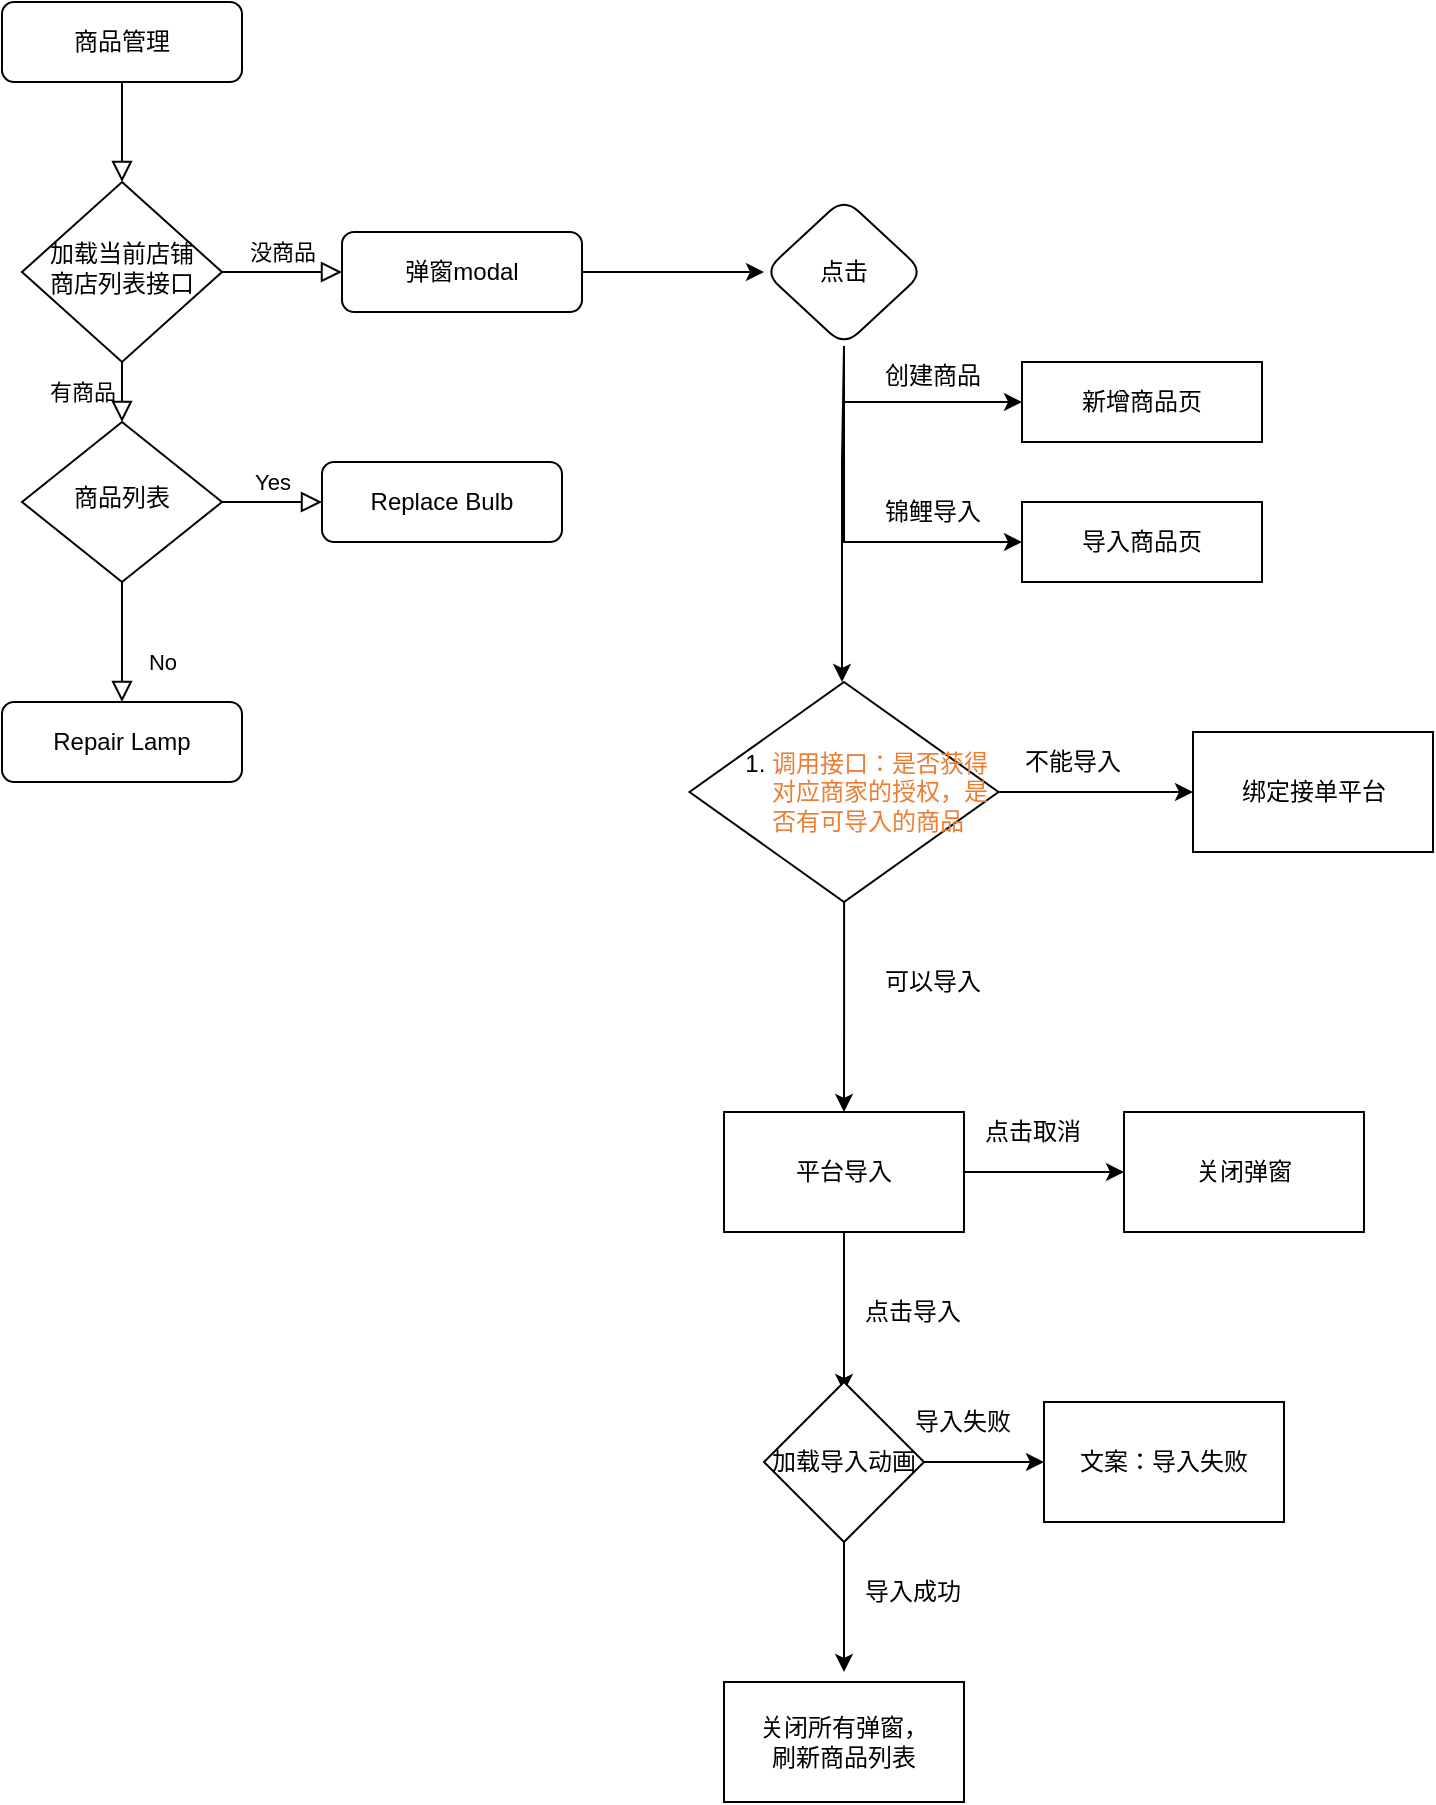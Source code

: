 <mxfile version="20.2.2" type="github">
  <diagram id="C5RBs43oDa-KdzZeNtuy" name="Page-1">
    <mxGraphModel dx="918" dy="584" grid="1" gridSize="10" guides="1" tooltips="1" connect="1" arrows="1" fold="1" page="1" pageScale="1" pageWidth="827" pageHeight="1169" math="0" shadow="0">
      <root>
        <mxCell id="WIyWlLk6GJQsqaUBKTNV-0" />
        <mxCell id="WIyWlLk6GJQsqaUBKTNV-1" parent="WIyWlLk6GJQsqaUBKTNV-0" />
        <mxCell id="WIyWlLk6GJQsqaUBKTNV-2" value="" style="rounded=0;html=1;jettySize=auto;orthogonalLoop=1;fontSize=11;endArrow=block;endFill=0;endSize=8;strokeWidth=1;shadow=0;labelBackgroundColor=none;edgeStyle=orthogonalEdgeStyle;" parent="WIyWlLk6GJQsqaUBKTNV-1" source="WIyWlLk6GJQsqaUBKTNV-3" target="WIyWlLk6GJQsqaUBKTNV-6" edge="1">
          <mxGeometry relative="1" as="geometry" />
        </mxCell>
        <mxCell id="WIyWlLk6GJQsqaUBKTNV-3" value="商品管理" style="rounded=1;whiteSpace=wrap;html=1;fontSize=12;glass=0;strokeWidth=1;shadow=0;" parent="WIyWlLk6GJQsqaUBKTNV-1" vertex="1">
          <mxGeometry x="160" y="80" width="120" height="40" as="geometry" />
        </mxCell>
        <mxCell id="WIyWlLk6GJQsqaUBKTNV-4" value="有商品" style="rounded=0;html=1;jettySize=auto;orthogonalLoop=1;fontSize=11;endArrow=block;endFill=0;endSize=8;strokeWidth=1;shadow=0;labelBackgroundColor=none;edgeStyle=orthogonalEdgeStyle;" parent="WIyWlLk6GJQsqaUBKTNV-1" source="WIyWlLk6GJQsqaUBKTNV-6" target="WIyWlLk6GJQsqaUBKTNV-10" edge="1">
          <mxGeometry y="20" relative="1" as="geometry">
            <mxPoint as="offset" />
          </mxGeometry>
        </mxCell>
        <mxCell id="WIyWlLk6GJQsqaUBKTNV-5" value="没商品" style="edgeStyle=orthogonalEdgeStyle;rounded=0;html=1;jettySize=auto;orthogonalLoop=1;fontSize=11;endArrow=block;endFill=0;endSize=8;strokeWidth=1;shadow=0;labelBackgroundColor=none;" parent="WIyWlLk6GJQsqaUBKTNV-1" source="WIyWlLk6GJQsqaUBKTNV-6" target="WIyWlLk6GJQsqaUBKTNV-7" edge="1">
          <mxGeometry y="10" relative="1" as="geometry">
            <mxPoint as="offset" />
          </mxGeometry>
        </mxCell>
        <mxCell id="WIyWlLk6GJQsqaUBKTNV-6" value="加载当前店铺&lt;br&gt;商店列表接口" style="rhombus;whiteSpace=wrap;html=1;shadow=0;fontFamily=Helvetica;fontSize=12;align=center;strokeWidth=1;spacing=6;spacingTop=-4;" parent="WIyWlLk6GJQsqaUBKTNV-1" vertex="1">
          <mxGeometry x="170" y="170" width="100" height="90" as="geometry" />
        </mxCell>
        <mxCell id="lRUitn5sRMCQOZMyPuqV-1" value="" style="edgeStyle=orthogonalEdgeStyle;rounded=0;orthogonalLoop=1;jettySize=auto;html=1;" edge="1" parent="WIyWlLk6GJQsqaUBKTNV-1" source="WIyWlLk6GJQsqaUBKTNV-7" target="lRUitn5sRMCQOZMyPuqV-0">
          <mxGeometry relative="1" as="geometry" />
        </mxCell>
        <mxCell id="WIyWlLk6GJQsqaUBKTNV-7" value="弹窗modal" style="rounded=1;whiteSpace=wrap;html=1;fontSize=12;glass=0;strokeWidth=1;shadow=0;" parent="WIyWlLk6GJQsqaUBKTNV-1" vertex="1">
          <mxGeometry x="330" y="195" width="120" height="40" as="geometry" />
        </mxCell>
        <mxCell id="WIyWlLk6GJQsqaUBKTNV-8" value="No" style="rounded=0;html=1;jettySize=auto;orthogonalLoop=1;fontSize=11;endArrow=block;endFill=0;endSize=8;strokeWidth=1;shadow=0;labelBackgroundColor=none;edgeStyle=orthogonalEdgeStyle;" parent="WIyWlLk6GJQsqaUBKTNV-1" source="WIyWlLk6GJQsqaUBKTNV-10" target="WIyWlLk6GJQsqaUBKTNV-11" edge="1">
          <mxGeometry x="0.333" y="20" relative="1" as="geometry">
            <mxPoint as="offset" />
          </mxGeometry>
        </mxCell>
        <mxCell id="WIyWlLk6GJQsqaUBKTNV-9" value="Yes" style="edgeStyle=orthogonalEdgeStyle;rounded=0;html=1;jettySize=auto;orthogonalLoop=1;fontSize=11;endArrow=block;endFill=0;endSize=8;strokeWidth=1;shadow=0;labelBackgroundColor=none;" parent="WIyWlLk6GJQsqaUBKTNV-1" source="WIyWlLk6GJQsqaUBKTNV-10" target="WIyWlLk6GJQsqaUBKTNV-12" edge="1">
          <mxGeometry y="10" relative="1" as="geometry">
            <mxPoint as="offset" />
          </mxGeometry>
        </mxCell>
        <mxCell id="WIyWlLk6GJQsqaUBKTNV-10" value="商品列表" style="rhombus;whiteSpace=wrap;html=1;shadow=0;fontFamily=Helvetica;fontSize=12;align=center;strokeWidth=1;spacing=6;spacingTop=-4;" parent="WIyWlLk6GJQsqaUBKTNV-1" vertex="1">
          <mxGeometry x="170" y="290" width="100" height="80" as="geometry" />
        </mxCell>
        <mxCell id="WIyWlLk6GJQsqaUBKTNV-11" value="Repair Lamp" style="rounded=1;whiteSpace=wrap;html=1;fontSize=12;glass=0;strokeWidth=1;shadow=0;" parent="WIyWlLk6GJQsqaUBKTNV-1" vertex="1">
          <mxGeometry x="160" y="430" width="120" height="40" as="geometry" />
        </mxCell>
        <mxCell id="WIyWlLk6GJQsqaUBKTNV-12" value="Replace Bulb" style="rounded=1;whiteSpace=wrap;html=1;fontSize=12;glass=0;strokeWidth=1;shadow=0;" parent="WIyWlLk6GJQsqaUBKTNV-1" vertex="1">
          <mxGeometry x="320" y="310" width="120" height="40" as="geometry" />
        </mxCell>
        <mxCell id="lRUitn5sRMCQOZMyPuqV-9" style="edgeStyle=none;rounded=0;orthogonalLoop=1;jettySize=auto;html=1;exitX=0.5;exitY=1;exitDx=0;exitDy=0;entryX=0.5;entryY=0;entryDx=0;entryDy=0;" edge="1" parent="WIyWlLk6GJQsqaUBKTNV-1" source="lRUitn5sRMCQOZMyPuqV-0">
          <mxGeometry relative="1" as="geometry">
            <mxPoint x="580" y="420" as="targetPoint" />
            <Array as="points">
              <mxPoint x="580" y="310" />
            </Array>
          </mxGeometry>
        </mxCell>
        <mxCell id="lRUitn5sRMCQOZMyPuqV-17" style="edgeStyle=orthogonalEdgeStyle;rounded=0;orthogonalLoop=1;jettySize=auto;html=1;exitX=0.5;exitY=1;exitDx=0;exitDy=0;entryX=0;entryY=0.5;entryDx=0;entryDy=0;" edge="1" parent="WIyWlLk6GJQsqaUBKTNV-1" source="lRUitn5sRMCQOZMyPuqV-0" target="lRUitn5sRMCQOZMyPuqV-14">
          <mxGeometry relative="1" as="geometry" />
        </mxCell>
        <mxCell id="lRUitn5sRMCQOZMyPuqV-19" style="edgeStyle=orthogonalEdgeStyle;rounded=0;orthogonalLoop=1;jettySize=auto;html=1;exitX=0.5;exitY=1;exitDx=0;exitDy=0;entryX=0;entryY=0.5;entryDx=0;entryDy=0;" edge="1" parent="WIyWlLk6GJQsqaUBKTNV-1" source="lRUitn5sRMCQOZMyPuqV-0" target="lRUitn5sRMCQOZMyPuqV-18">
          <mxGeometry relative="1" as="geometry" />
        </mxCell>
        <mxCell id="lRUitn5sRMCQOZMyPuqV-0" value="点击" style="rhombus;whiteSpace=wrap;html=1;rounded=1;glass=0;strokeWidth=1;shadow=0;" vertex="1" parent="WIyWlLk6GJQsqaUBKTNV-1">
          <mxGeometry x="541" y="178" width="80" height="74" as="geometry" />
        </mxCell>
        <mxCell id="lRUitn5sRMCQOZMyPuqV-11" value="创建商品" style="text;html=1;align=center;verticalAlign=middle;resizable=0;points=[];autosize=1;strokeColor=none;fillColor=none;" vertex="1" parent="WIyWlLk6GJQsqaUBKTNV-1">
          <mxGeometry x="590" y="252" width="70" height="30" as="geometry" />
        </mxCell>
        <mxCell id="lRUitn5sRMCQOZMyPuqV-14" value="新增商品页" style="whiteSpace=wrap;html=1;" vertex="1" parent="WIyWlLk6GJQsqaUBKTNV-1">
          <mxGeometry x="670" y="260" width="120" height="40" as="geometry" />
        </mxCell>
        <mxCell id="lRUitn5sRMCQOZMyPuqV-15" style="edgeStyle=orthogonalEdgeStyle;rounded=0;orthogonalLoop=1;jettySize=auto;html=1;exitX=0.5;exitY=1;exitDx=0;exitDy=0;" edge="1" parent="WIyWlLk6GJQsqaUBKTNV-1" source="lRUitn5sRMCQOZMyPuqV-14" target="lRUitn5sRMCQOZMyPuqV-14">
          <mxGeometry relative="1" as="geometry" />
        </mxCell>
        <mxCell id="lRUitn5sRMCQOZMyPuqV-18" value="导入商品页" style="whiteSpace=wrap;html=1;" vertex="1" parent="WIyWlLk6GJQsqaUBKTNV-1">
          <mxGeometry x="670" y="330" width="120" height="40" as="geometry" />
        </mxCell>
        <mxCell id="lRUitn5sRMCQOZMyPuqV-20" value="锦鲤导入" style="text;html=1;align=center;verticalAlign=middle;resizable=0;points=[];autosize=1;strokeColor=none;fillColor=none;" vertex="1" parent="WIyWlLk6GJQsqaUBKTNV-1">
          <mxGeometry x="590" y="320" width="70" height="30" as="geometry" />
        </mxCell>
        <mxCell id="lRUitn5sRMCQOZMyPuqV-23" value="" style="edgeStyle=orthogonalEdgeStyle;rounded=0;orthogonalLoop=1;jettySize=auto;html=1;" edge="1" parent="WIyWlLk6GJQsqaUBKTNV-1" source="lRUitn5sRMCQOZMyPuqV-21" target="lRUitn5sRMCQOZMyPuqV-22">
          <mxGeometry relative="1" as="geometry" />
        </mxCell>
        <mxCell id="lRUitn5sRMCQOZMyPuqV-26" value="" style="edgeStyle=orthogonalEdgeStyle;rounded=0;orthogonalLoop=1;jettySize=auto;html=1;" edge="1" parent="WIyWlLk6GJQsqaUBKTNV-1" source="lRUitn5sRMCQOZMyPuqV-21" target="lRUitn5sRMCQOZMyPuqV-25">
          <mxGeometry relative="1" as="geometry" />
        </mxCell>
        <mxCell id="lRUitn5sRMCQOZMyPuqV-21" value="&lt;article data-clipboard-cangjie=&quot;[&amp;quot;root&amp;quot;,{&amp;quot;copyFrom&amp;quot;:1179813706},[&amp;quot;p&amp;quot;,{&amp;quot;uuid&amp;quot;:&amp;quot;l3b8t54tkflup6r41&amp;quot;,&amp;quot;list&amp;quot;:{&amp;quot;listId&amp;quot;:&amp;quot;go6oheh0hr9&amp;quot;,&amp;quot;level&amp;quot;:0,&amp;quot;isOrdered&amp;quot;:true,&amp;quot;isTaskList&amp;quot;:false,&amp;quot;isChecked&amp;quot;:false,&amp;quot;listStyleType&amp;quot;:&amp;quot;DEC_LEN_LROM_P&amp;quot;,&amp;quot;symbolStyle&amp;quot;:{&amp;quot;color&amp;quot;:&amp;quot;#DFAB01&amp;quot;,&amp;quot;shd&amp;quot;:null},&amp;quot;listStyle&amp;quot;:{&amp;quot;format&amp;quot;:&amp;quot;decimal&amp;quot;,&amp;quot;text&amp;quot;:&amp;quot;%1.&amp;quot;,&amp;quot;align&amp;quot;:&amp;quot;left&amp;quot;},&amp;quot;hideSymbol&amp;quot;:false,&amp;quot;extraData&amp;quot;:{}},&amp;quot;ind&amp;quot;:{&amp;quot;left&amp;quot;:0}},[&amp;quot;span&amp;quot;,{&amp;quot;data-type&amp;quot;:&amp;quot;text&amp;quot;},[&amp;quot;span&amp;quot;,{&amp;quot;color&amp;quot;:&amp;quot;#ED7D33&amp;quot;,&amp;quot;data-type&amp;quot;:&amp;quot;leaf&amp;quot;},&amp;quot;有获得对应商家的授权，是否有可导入的商品&amp;quot;]]]]&quot; class=&quot;4ever-article&quot;&gt;&lt;ol&gt;&lt;li&gt;&lt;div style=&quot;text-align: left;&quot;&gt;&lt;span style=&quot;color:#ED7D33&quot;&gt;调用接口：是否获得对应商家的授权，是否有可导入的商品&lt;/span&gt;&lt;/div&gt;&lt;/li&gt;&lt;/ol&gt;&lt;/article&gt;" style="rhombus;whiteSpace=wrap;html=1;" vertex="1" parent="WIyWlLk6GJQsqaUBKTNV-1">
          <mxGeometry x="503.75" y="420" width="154.5" height="110" as="geometry" />
        </mxCell>
        <mxCell id="lRUitn5sRMCQOZMyPuqV-22" value="绑定接单平台" style="whiteSpace=wrap;html=1;" vertex="1" parent="WIyWlLk6GJQsqaUBKTNV-1">
          <mxGeometry x="755.5" y="445" width="120" height="60" as="geometry" />
        </mxCell>
        <mxCell id="lRUitn5sRMCQOZMyPuqV-24" value="不能导入" style="text;html=1;align=center;verticalAlign=middle;resizable=0;points=[];autosize=1;strokeColor=none;fillColor=none;" vertex="1" parent="WIyWlLk6GJQsqaUBKTNV-1">
          <mxGeometry x="660" y="445" width="70" height="30" as="geometry" />
        </mxCell>
        <mxCell id="lRUitn5sRMCQOZMyPuqV-29" value="" style="edgeStyle=orthogonalEdgeStyle;rounded=0;orthogonalLoop=1;jettySize=auto;html=1;" edge="1" parent="WIyWlLk6GJQsqaUBKTNV-1" source="lRUitn5sRMCQOZMyPuqV-25" target="lRUitn5sRMCQOZMyPuqV-28">
          <mxGeometry relative="1" as="geometry" />
        </mxCell>
        <mxCell id="lRUitn5sRMCQOZMyPuqV-32" value="" style="edgeStyle=orthogonalEdgeStyle;rounded=0;orthogonalLoop=1;jettySize=auto;html=1;" edge="1" parent="WIyWlLk6GJQsqaUBKTNV-1" source="lRUitn5sRMCQOZMyPuqV-25">
          <mxGeometry relative="1" as="geometry">
            <mxPoint x="581" y="775" as="targetPoint" />
          </mxGeometry>
        </mxCell>
        <mxCell id="lRUitn5sRMCQOZMyPuqV-25" value="平台导入" style="whiteSpace=wrap;html=1;" vertex="1" parent="WIyWlLk6GJQsqaUBKTNV-1">
          <mxGeometry x="521" y="635" width="120" height="60" as="geometry" />
        </mxCell>
        <mxCell id="lRUitn5sRMCQOZMyPuqV-27" value="可以导入" style="text;html=1;align=center;verticalAlign=middle;resizable=0;points=[];autosize=1;strokeColor=none;fillColor=none;" vertex="1" parent="WIyWlLk6GJQsqaUBKTNV-1">
          <mxGeometry x="590" y="555" width="70" height="30" as="geometry" />
        </mxCell>
        <mxCell id="lRUitn5sRMCQOZMyPuqV-28" value="关闭弹窗" style="whiteSpace=wrap;html=1;" vertex="1" parent="WIyWlLk6GJQsqaUBKTNV-1">
          <mxGeometry x="721" y="635" width="120" height="60" as="geometry" />
        </mxCell>
        <mxCell id="lRUitn5sRMCQOZMyPuqV-30" value="点击取消" style="text;html=1;align=center;verticalAlign=middle;resizable=0;points=[];autosize=1;strokeColor=none;fillColor=none;" vertex="1" parent="WIyWlLk6GJQsqaUBKTNV-1">
          <mxGeometry x="640" y="630" width="70" height="30" as="geometry" />
        </mxCell>
        <mxCell id="lRUitn5sRMCQOZMyPuqV-35" value="" style="edgeStyle=orthogonalEdgeStyle;rounded=0;orthogonalLoop=1;jettySize=auto;html=1;" edge="1" parent="WIyWlLk6GJQsqaUBKTNV-1">
          <mxGeometry relative="1" as="geometry">
            <mxPoint x="581" y="835" as="sourcePoint" />
            <mxPoint x="581" y="915" as="targetPoint" />
          </mxGeometry>
        </mxCell>
        <mxCell id="lRUitn5sRMCQOZMyPuqV-33" value="点击导入" style="text;html=1;align=center;verticalAlign=middle;resizable=0;points=[];autosize=1;strokeColor=none;fillColor=none;" vertex="1" parent="WIyWlLk6GJQsqaUBKTNV-1">
          <mxGeometry x="580" y="720" width="70" height="30" as="geometry" />
        </mxCell>
        <mxCell id="lRUitn5sRMCQOZMyPuqV-36" value="导入成功" style="text;html=1;align=center;verticalAlign=middle;resizable=0;points=[];autosize=1;strokeColor=none;fillColor=none;" vertex="1" parent="WIyWlLk6GJQsqaUBKTNV-1">
          <mxGeometry x="580" y="860" width="70" height="30" as="geometry" />
        </mxCell>
        <mxCell id="lRUitn5sRMCQOZMyPuqV-40" value="" style="edgeStyle=orthogonalEdgeStyle;rounded=0;orthogonalLoop=1;jettySize=auto;html=1;" edge="1" parent="WIyWlLk6GJQsqaUBKTNV-1" source="lRUitn5sRMCQOZMyPuqV-38" target="lRUitn5sRMCQOZMyPuqV-39">
          <mxGeometry relative="1" as="geometry" />
        </mxCell>
        <mxCell id="lRUitn5sRMCQOZMyPuqV-38" value="加载导入动画" style="rhombus;whiteSpace=wrap;html=1;" vertex="1" parent="WIyWlLk6GJQsqaUBKTNV-1">
          <mxGeometry x="541" y="770" width="80" height="80" as="geometry" />
        </mxCell>
        <mxCell id="lRUitn5sRMCQOZMyPuqV-39" value="文案：导入失败" style="whiteSpace=wrap;html=1;" vertex="1" parent="WIyWlLk6GJQsqaUBKTNV-1">
          <mxGeometry x="681" y="780" width="120" height="60" as="geometry" />
        </mxCell>
        <mxCell id="lRUitn5sRMCQOZMyPuqV-41" value="关闭所有弹窗，&lt;br&gt;刷新商品列表" style="whiteSpace=wrap;html=1;" vertex="1" parent="WIyWlLk6GJQsqaUBKTNV-1">
          <mxGeometry x="521" y="920" width="120" height="60" as="geometry" />
        </mxCell>
        <mxCell id="lRUitn5sRMCQOZMyPuqV-42" value="&lt;span style=&quot;&quot;&gt;导入失败&lt;/span&gt;" style="text;html=1;align=center;verticalAlign=middle;resizable=0;points=[];autosize=1;strokeColor=none;fillColor=none;" vertex="1" parent="WIyWlLk6GJQsqaUBKTNV-1">
          <mxGeometry x="605" y="775" width="70" height="30" as="geometry" />
        </mxCell>
      </root>
    </mxGraphModel>
  </diagram>
</mxfile>
